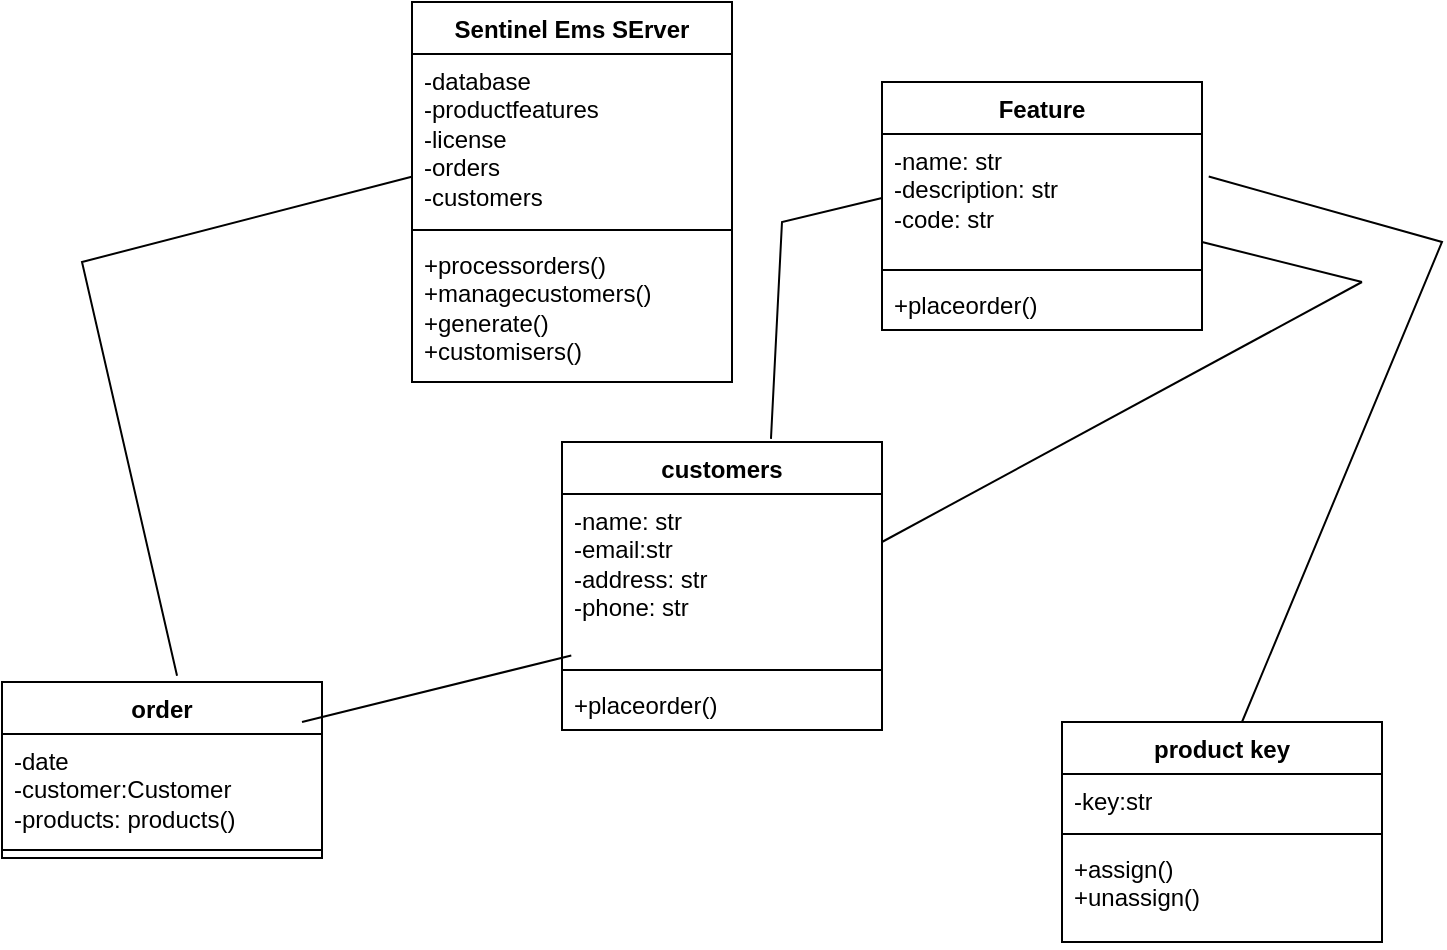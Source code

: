 <mxfile version="21.7.1" type="github">
  <diagram name="Page-1" id="M4kB130-G1V1a3R9l8ib">
    <mxGraphModel dx="1229" dy="543" grid="1" gridSize="10" guides="1" tooltips="1" connect="1" arrows="1" fold="1" page="1" pageScale="1" pageWidth="850" pageHeight="1100" math="0" shadow="0">
      <root>
        <mxCell id="0" />
        <mxCell id="1" parent="0" />
        <mxCell id="ZrOCTn8LLmZ4RQsFE6Om-1" value="customers" style="swimlane;fontStyle=1;align=center;verticalAlign=top;childLayout=stackLayout;horizontal=1;startSize=26;horizontalStack=0;resizeParent=1;resizeParentMax=0;resizeLast=0;collapsible=1;marginBottom=0;whiteSpace=wrap;html=1;" vertex="1" parent="1">
          <mxGeometry x="340" y="250" width="160" height="144" as="geometry" />
        </mxCell>
        <mxCell id="ZrOCTn8LLmZ4RQsFE6Om-2" value="-name: str&lt;br&gt;-email:str&lt;br&gt;-address: str&lt;br&gt;-phone: str" style="text;strokeColor=none;fillColor=none;align=left;verticalAlign=top;spacingLeft=4;spacingRight=4;overflow=hidden;rotatable=0;points=[[0,0.5],[1,0.5]];portConstraint=eastwest;whiteSpace=wrap;html=1;" vertex="1" parent="ZrOCTn8LLmZ4RQsFE6Om-1">
          <mxGeometry y="26" width="160" height="84" as="geometry" />
        </mxCell>
        <mxCell id="ZrOCTn8LLmZ4RQsFE6Om-3" value="" style="line;strokeWidth=1;fillColor=none;align=left;verticalAlign=middle;spacingTop=-1;spacingLeft=3;spacingRight=3;rotatable=0;labelPosition=right;points=[];portConstraint=eastwest;strokeColor=inherit;" vertex="1" parent="ZrOCTn8LLmZ4RQsFE6Om-1">
          <mxGeometry y="110" width="160" height="8" as="geometry" />
        </mxCell>
        <mxCell id="ZrOCTn8LLmZ4RQsFE6Om-4" value="+placeorder()" style="text;strokeColor=none;fillColor=none;align=left;verticalAlign=top;spacingLeft=4;spacingRight=4;overflow=hidden;rotatable=0;points=[[0,0.5],[1,0.5]];portConstraint=eastwest;whiteSpace=wrap;html=1;" vertex="1" parent="ZrOCTn8LLmZ4RQsFE6Om-1">
          <mxGeometry y="118" width="160" height="26" as="geometry" />
        </mxCell>
        <mxCell id="ZrOCTn8LLmZ4RQsFE6Om-5" value="product key" style="swimlane;fontStyle=1;align=center;verticalAlign=top;childLayout=stackLayout;horizontal=1;startSize=26;horizontalStack=0;resizeParent=1;resizeParentMax=0;resizeLast=0;collapsible=1;marginBottom=0;whiteSpace=wrap;html=1;" vertex="1" parent="1">
          <mxGeometry x="590" y="390" width="160" height="110" as="geometry" />
        </mxCell>
        <mxCell id="ZrOCTn8LLmZ4RQsFE6Om-6" value="-key:str" style="text;strokeColor=none;fillColor=none;align=left;verticalAlign=top;spacingLeft=4;spacingRight=4;overflow=hidden;rotatable=0;points=[[0,0.5],[1,0.5]];portConstraint=eastwest;whiteSpace=wrap;html=1;" vertex="1" parent="ZrOCTn8LLmZ4RQsFE6Om-5">
          <mxGeometry y="26" width="160" height="26" as="geometry" />
        </mxCell>
        <mxCell id="ZrOCTn8LLmZ4RQsFE6Om-7" value="" style="line;strokeWidth=1;fillColor=none;align=left;verticalAlign=middle;spacingTop=-1;spacingLeft=3;spacingRight=3;rotatable=0;labelPosition=right;points=[];portConstraint=eastwest;strokeColor=inherit;" vertex="1" parent="ZrOCTn8LLmZ4RQsFE6Om-5">
          <mxGeometry y="52" width="160" height="8" as="geometry" />
        </mxCell>
        <mxCell id="ZrOCTn8LLmZ4RQsFE6Om-8" value="+assign()&lt;br&gt;+unassign()" style="text;strokeColor=none;fillColor=none;align=left;verticalAlign=top;spacingLeft=4;spacingRight=4;overflow=hidden;rotatable=0;points=[[0,0.5],[1,0.5]];portConstraint=eastwest;whiteSpace=wrap;html=1;" vertex="1" parent="ZrOCTn8LLmZ4RQsFE6Om-5">
          <mxGeometry y="60" width="160" height="50" as="geometry" />
        </mxCell>
        <mxCell id="ZrOCTn8LLmZ4RQsFE6Om-9" value="order" style="swimlane;fontStyle=1;align=center;verticalAlign=top;childLayout=stackLayout;horizontal=1;startSize=26;horizontalStack=0;resizeParent=1;resizeParentMax=0;resizeLast=0;collapsible=1;marginBottom=0;whiteSpace=wrap;html=1;" vertex="1" parent="1">
          <mxGeometry x="60" y="370" width="160" height="88" as="geometry" />
        </mxCell>
        <mxCell id="ZrOCTn8LLmZ4RQsFE6Om-10" value="-date&lt;br&gt;-customer:Customer&lt;br&gt;-products: products()" style="text;strokeColor=none;fillColor=none;align=left;verticalAlign=top;spacingLeft=4;spacingRight=4;overflow=hidden;rotatable=0;points=[[0,0.5],[1,0.5]];portConstraint=eastwest;whiteSpace=wrap;html=1;" vertex="1" parent="ZrOCTn8LLmZ4RQsFE6Om-9">
          <mxGeometry y="26" width="160" height="54" as="geometry" />
        </mxCell>
        <mxCell id="ZrOCTn8LLmZ4RQsFE6Om-11" value="" style="line;strokeWidth=1;fillColor=none;align=left;verticalAlign=middle;spacingTop=-1;spacingLeft=3;spacingRight=3;rotatable=0;labelPosition=right;points=[];portConstraint=eastwest;strokeColor=inherit;" vertex="1" parent="ZrOCTn8LLmZ4RQsFE6Om-9">
          <mxGeometry y="80" width="160" height="8" as="geometry" />
        </mxCell>
        <mxCell id="ZrOCTn8LLmZ4RQsFE6Om-13" value="Feature" style="swimlane;fontStyle=1;align=center;verticalAlign=top;childLayout=stackLayout;horizontal=1;startSize=26;horizontalStack=0;resizeParent=1;resizeParentMax=0;resizeLast=0;collapsible=1;marginBottom=0;whiteSpace=wrap;html=1;" vertex="1" parent="1">
          <mxGeometry x="500" y="70" width="160" height="124" as="geometry" />
        </mxCell>
        <mxCell id="ZrOCTn8LLmZ4RQsFE6Om-14" value="-name: str&lt;br&gt;-description: str&lt;br&gt;-code: str&lt;br&gt;" style="text;strokeColor=none;fillColor=none;align=left;verticalAlign=top;spacingLeft=4;spacingRight=4;overflow=hidden;rotatable=0;points=[[0,0.5],[1,0.5]];portConstraint=eastwest;whiteSpace=wrap;html=1;" vertex="1" parent="ZrOCTn8LLmZ4RQsFE6Om-13">
          <mxGeometry y="26" width="160" height="64" as="geometry" />
        </mxCell>
        <mxCell id="ZrOCTn8LLmZ4RQsFE6Om-15" value="" style="line;strokeWidth=1;fillColor=none;align=left;verticalAlign=middle;spacingTop=-1;spacingLeft=3;spacingRight=3;rotatable=0;labelPosition=right;points=[];portConstraint=eastwest;strokeColor=inherit;" vertex="1" parent="ZrOCTn8LLmZ4RQsFE6Om-13">
          <mxGeometry y="90" width="160" height="8" as="geometry" />
        </mxCell>
        <mxCell id="ZrOCTn8LLmZ4RQsFE6Om-16" value="+placeorder()" style="text;strokeColor=none;fillColor=none;align=left;verticalAlign=top;spacingLeft=4;spacingRight=4;overflow=hidden;rotatable=0;points=[[0,0.5],[1,0.5]];portConstraint=eastwest;whiteSpace=wrap;html=1;" vertex="1" parent="ZrOCTn8LLmZ4RQsFE6Om-13">
          <mxGeometry y="98" width="160" height="26" as="geometry" />
        </mxCell>
        <mxCell id="ZrOCTn8LLmZ4RQsFE6Om-17" value="Sentinel Ems SErver" style="swimlane;fontStyle=1;align=center;verticalAlign=top;childLayout=stackLayout;horizontal=1;startSize=26;horizontalStack=0;resizeParent=1;resizeParentMax=0;resizeLast=0;collapsible=1;marginBottom=0;whiteSpace=wrap;html=1;" vertex="1" parent="1">
          <mxGeometry x="265" y="30" width="160" height="190" as="geometry" />
        </mxCell>
        <mxCell id="ZrOCTn8LLmZ4RQsFE6Om-18" value="-database&lt;br&gt;-productfeatures&lt;br&gt;-license&lt;br&gt;-orders&lt;br&gt;-customers" style="text;strokeColor=none;fillColor=none;align=left;verticalAlign=top;spacingLeft=4;spacingRight=4;overflow=hidden;rotatable=0;points=[[0,0.5],[1,0.5]];portConstraint=eastwest;whiteSpace=wrap;html=1;" vertex="1" parent="ZrOCTn8LLmZ4RQsFE6Om-17">
          <mxGeometry y="26" width="160" height="84" as="geometry" />
        </mxCell>
        <mxCell id="ZrOCTn8LLmZ4RQsFE6Om-19" value="" style="line;strokeWidth=1;fillColor=none;align=left;verticalAlign=middle;spacingTop=-1;spacingLeft=3;spacingRight=3;rotatable=0;labelPosition=right;points=[];portConstraint=eastwest;strokeColor=inherit;" vertex="1" parent="ZrOCTn8LLmZ4RQsFE6Om-17">
          <mxGeometry y="110" width="160" height="8" as="geometry" />
        </mxCell>
        <mxCell id="ZrOCTn8LLmZ4RQsFE6Om-20" value="+processorders()&lt;br&gt;+managecustomers()&lt;br&gt;+generate()&lt;br&gt;+customisers()" style="text;strokeColor=none;fillColor=none;align=left;verticalAlign=top;spacingLeft=4;spacingRight=4;overflow=hidden;rotatable=0;points=[[0,0.5],[1,0.5]];portConstraint=eastwest;whiteSpace=wrap;html=1;" vertex="1" parent="ZrOCTn8LLmZ4RQsFE6Om-17">
          <mxGeometry y="118" width="160" height="72" as="geometry" />
        </mxCell>
        <mxCell id="ZrOCTn8LLmZ4RQsFE6Om-23" value="" style="endArrow=none;html=1;rounded=0;entryX=0.029;entryY=0.723;entryDx=0;entryDy=0;entryPerimeter=0;" edge="1" parent="1">
          <mxGeometry width="50" height="50" relative="1" as="geometry">
            <mxPoint x="210" y="390" as="sourcePoint" />
            <mxPoint x="344.64" y="356.732" as="targetPoint" />
          </mxGeometry>
        </mxCell>
        <mxCell id="ZrOCTn8LLmZ4RQsFE6Om-24" value="" style="endArrow=none;html=1;rounded=0;" edge="1" parent="1">
          <mxGeometry width="50" height="50" relative="1" as="geometry">
            <mxPoint x="500" y="300" as="sourcePoint" />
            <mxPoint x="740" y="170" as="targetPoint" />
          </mxGeometry>
        </mxCell>
        <mxCell id="ZrOCTn8LLmZ4RQsFE6Om-25" value="" style="endArrow=none;html=1;rounded=0;" edge="1" parent="1">
          <mxGeometry width="50" height="50" relative="1" as="geometry">
            <mxPoint x="740" y="170" as="sourcePoint" />
            <mxPoint x="660" y="150" as="targetPoint" />
            <Array as="points">
              <mxPoint x="740" y="170" />
            </Array>
          </mxGeometry>
        </mxCell>
        <mxCell id="ZrOCTn8LLmZ4RQsFE6Om-26" value="" style="endArrow=none;html=1;rounded=0;entryX=0.002;entryY=0.729;entryDx=0;entryDy=0;entryPerimeter=0;exitX=0.547;exitY=-0.036;exitDx=0;exitDy=0;exitPerimeter=0;" edge="1" parent="1" source="ZrOCTn8LLmZ4RQsFE6Om-9" target="ZrOCTn8LLmZ4RQsFE6Om-18">
          <mxGeometry width="50" height="50" relative="1" as="geometry">
            <mxPoint x="240" y="260" as="sourcePoint" />
            <mxPoint x="290" y="210" as="targetPoint" />
            <Array as="points">
              <mxPoint x="100" y="160" />
            </Array>
          </mxGeometry>
        </mxCell>
        <mxCell id="ZrOCTn8LLmZ4RQsFE6Om-27" value="" style="endArrow=none;html=1;rounded=0;entryX=0;entryY=0.5;entryDx=0;entryDy=0;exitX=0.653;exitY=-0.011;exitDx=0;exitDy=0;exitPerimeter=0;" edge="1" parent="1" source="ZrOCTn8LLmZ4RQsFE6Om-1" target="ZrOCTn8LLmZ4RQsFE6Om-14">
          <mxGeometry width="50" height="50" relative="1" as="geometry">
            <mxPoint x="440" y="180" as="sourcePoint" />
            <mxPoint x="490" y="130" as="targetPoint" />
            <Array as="points">
              <mxPoint x="450" y="140" />
            </Array>
          </mxGeometry>
        </mxCell>
        <mxCell id="ZrOCTn8LLmZ4RQsFE6Om-28" value="" style="endArrow=none;html=1;rounded=0;entryX=1.021;entryY=0.332;entryDx=0;entryDy=0;entryPerimeter=0;" edge="1" parent="1" target="ZrOCTn8LLmZ4RQsFE6Om-14">
          <mxGeometry width="50" height="50" relative="1" as="geometry">
            <mxPoint x="680" y="390" as="sourcePoint" />
            <mxPoint x="730" y="340" as="targetPoint" />
            <Array as="points">
              <mxPoint x="780" y="150" />
            </Array>
          </mxGeometry>
        </mxCell>
      </root>
    </mxGraphModel>
  </diagram>
</mxfile>
